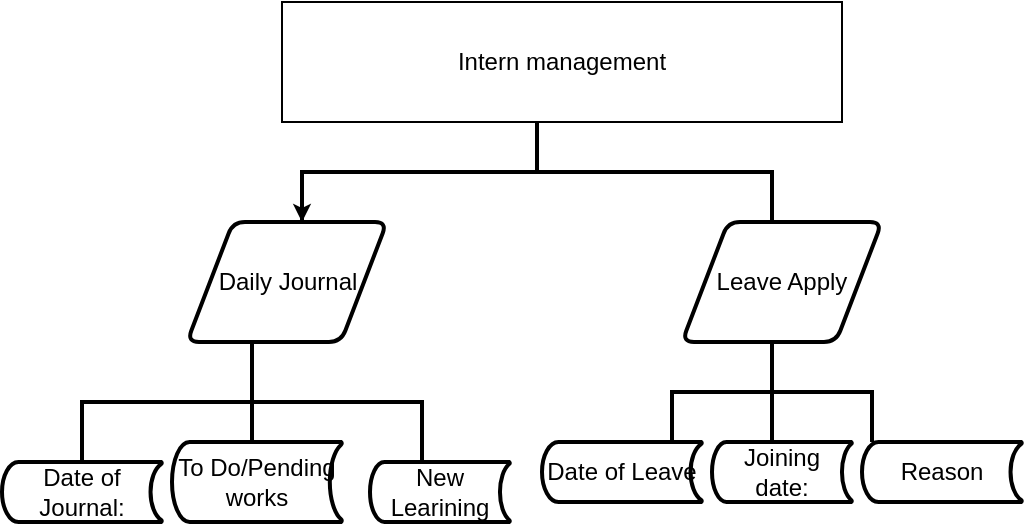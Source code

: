 <mxfile version="14.8.4" type="github">
  <diagram id="C5RBs43oDa-KdzZeNtuy" name="Page-1">
    <mxGraphModel dx="1022" dy="468" grid="1" gridSize="10" guides="1" tooltips="1" connect="1" arrows="1" fold="1" page="1" pageScale="1" pageWidth="827" pageHeight="1169" math="0" shadow="0">
      <root>
        <mxCell id="WIyWlLk6GJQsqaUBKTNV-0" />
        <mxCell id="WIyWlLk6GJQsqaUBKTNV-1" parent="WIyWlLk6GJQsqaUBKTNV-0" />
        <mxCell id="h1CwMs1M1r8bbPEKiyVx-15" value="Intern management" style="rounded=0;whiteSpace=wrap;html=1;" vertex="1" parent="WIyWlLk6GJQsqaUBKTNV-1">
          <mxGeometry x="370" y="40" width="280" height="60" as="geometry" />
        </mxCell>
        <mxCell id="h1CwMs1M1r8bbPEKiyVx-21" value="" style="strokeWidth=2;html=1;shape=mxgraph.flowchart.annotation_2;align=left;labelPosition=right;pointerEvents=1;direction=south;" vertex="1" parent="WIyWlLk6GJQsqaUBKTNV-1">
          <mxGeometry x="380" y="100" width="235" height="50" as="geometry" />
        </mxCell>
        <mxCell id="h1CwMs1M1r8bbPEKiyVx-22" value="Daily Journal" style="shape=parallelogram;html=1;strokeWidth=2;perimeter=parallelogramPerimeter;whiteSpace=wrap;rounded=1;arcSize=12;size=0.23;" vertex="1" parent="WIyWlLk6GJQsqaUBKTNV-1">
          <mxGeometry x="322.5" y="150" width="100" height="60" as="geometry" />
        </mxCell>
        <mxCell id="h1CwMs1M1r8bbPEKiyVx-23" value="Leave Apply" style="shape=parallelogram;html=1;strokeWidth=2;perimeter=parallelogramPerimeter;whiteSpace=wrap;rounded=1;arcSize=12;size=0.23;" vertex="1" parent="WIyWlLk6GJQsqaUBKTNV-1">
          <mxGeometry x="570" y="150" width="100" height="60" as="geometry" />
        </mxCell>
        <mxCell id="h1CwMs1M1r8bbPEKiyVx-24" value="Date of Journal:" style="strokeWidth=2;html=1;shape=mxgraph.flowchart.stored_data;whiteSpace=wrap;" vertex="1" parent="WIyWlLk6GJQsqaUBKTNV-1">
          <mxGeometry x="230" y="270" width="80" height="30" as="geometry" />
        </mxCell>
        <mxCell id="h1CwMs1M1r8bbPEKiyVx-46" value="New Learining" style="strokeWidth=2;html=1;shape=mxgraph.flowchart.stored_data;whiteSpace=wrap;" vertex="1" parent="WIyWlLk6GJQsqaUBKTNV-1">
          <mxGeometry x="414" y="270" width="70" height="30" as="geometry" />
        </mxCell>
        <mxCell id="h1CwMs1M1r8bbPEKiyVx-47" value="" style="line;strokeWidth=2;direction=south;html=1;fontFamily=Helvetica;fontSize=12;fontColor=#000000;align=left;strokeColor=#000000;fillColor=#ffffff;" vertex="1" parent="WIyWlLk6GJQsqaUBKTNV-1">
          <mxGeometry x="280" y="210" width="150" height="50" as="geometry" />
        </mxCell>
        <mxCell id="h1CwMs1M1r8bbPEKiyVx-49" style="edgeStyle=orthogonalEdgeStyle;rounded=0;orthogonalLoop=1;jettySize=auto;html=1;exitX=0.5;exitY=1;exitDx=0;exitDy=0;exitPerimeter=0;entryX=1;entryY=1;entryDx=0;entryDy=0;entryPerimeter=0;" edge="1" parent="WIyWlLk6GJQsqaUBKTNV-1" source="h1CwMs1M1r8bbPEKiyVx-21" target="h1CwMs1M1r8bbPEKiyVx-21">
          <mxGeometry relative="1" as="geometry" />
        </mxCell>
        <mxCell id="h1CwMs1M1r8bbPEKiyVx-66" value="" style="line;strokeWidth=2;direction=south;html=1;fontFamily=Helvetica;fontSize=12;fontColor=#000000;align=left;strokeColor=#000000;fillColor=#ffffff;" vertex="1" parent="WIyWlLk6GJQsqaUBKTNV-1">
          <mxGeometry x="540" y="210" width="150" height="50" as="geometry" />
        </mxCell>
        <mxCell id="h1CwMs1M1r8bbPEKiyVx-67" value="Date of Leave" style="strokeWidth=2;html=1;shape=mxgraph.flowchart.stored_data;whiteSpace=wrap;" vertex="1" parent="WIyWlLk6GJQsqaUBKTNV-1">
          <mxGeometry x="500" y="260" width="80" height="30" as="geometry" />
        </mxCell>
        <mxCell id="h1CwMs1M1r8bbPEKiyVx-68" value="Joining date:" style="strokeWidth=2;html=1;shape=mxgraph.flowchart.stored_data;whiteSpace=wrap;" vertex="1" parent="WIyWlLk6GJQsqaUBKTNV-1">
          <mxGeometry x="585" y="260" width="70" height="30" as="geometry" />
        </mxCell>
        <mxCell id="h1CwMs1M1r8bbPEKiyVx-70" value="Reason" style="strokeWidth=2;html=1;shape=mxgraph.flowchart.stored_data;whiteSpace=wrap;" vertex="1" parent="WIyWlLk6GJQsqaUBKTNV-1">
          <mxGeometry x="660" y="260" width="80" height="30" as="geometry" />
        </mxCell>
        <mxCell id="h1CwMs1M1r8bbPEKiyVx-73" value="" style="strokeWidth=2;html=1;shape=mxgraph.flowchart.annotation_2;align=left;labelPosition=right;pointerEvents=1;direction=south;" vertex="1" parent="WIyWlLk6GJQsqaUBKTNV-1">
          <mxGeometry x="270" y="210" width="170" height="60" as="geometry" />
        </mxCell>
        <mxCell id="h1CwMs1M1r8bbPEKiyVx-74" value="" style="strokeWidth=2;html=1;shape=mxgraph.flowchart.annotation_2;align=left;labelPosition=right;pointerEvents=1;direction=south;" vertex="1" parent="WIyWlLk6GJQsqaUBKTNV-1">
          <mxGeometry x="565" y="210" width="100" height="50" as="geometry" />
        </mxCell>
        <mxCell id="h1CwMs1M1r8bbPEKiyVx-75" value="To Do/Pending works" style="strokeWidth=2;html=1;shape=mxgraph.flowchart.stored_data;whiteSpace=wrap;" vertex="1" parent="WIyWlLk6GJQsqaUBKTNV-1">
          <mxGeometry x="315" y="260" width="85" height="40" as="geometry" />
        </mxCell>
      </root>
    </mxGraphModel>
  </diagram>
</mxfile>
